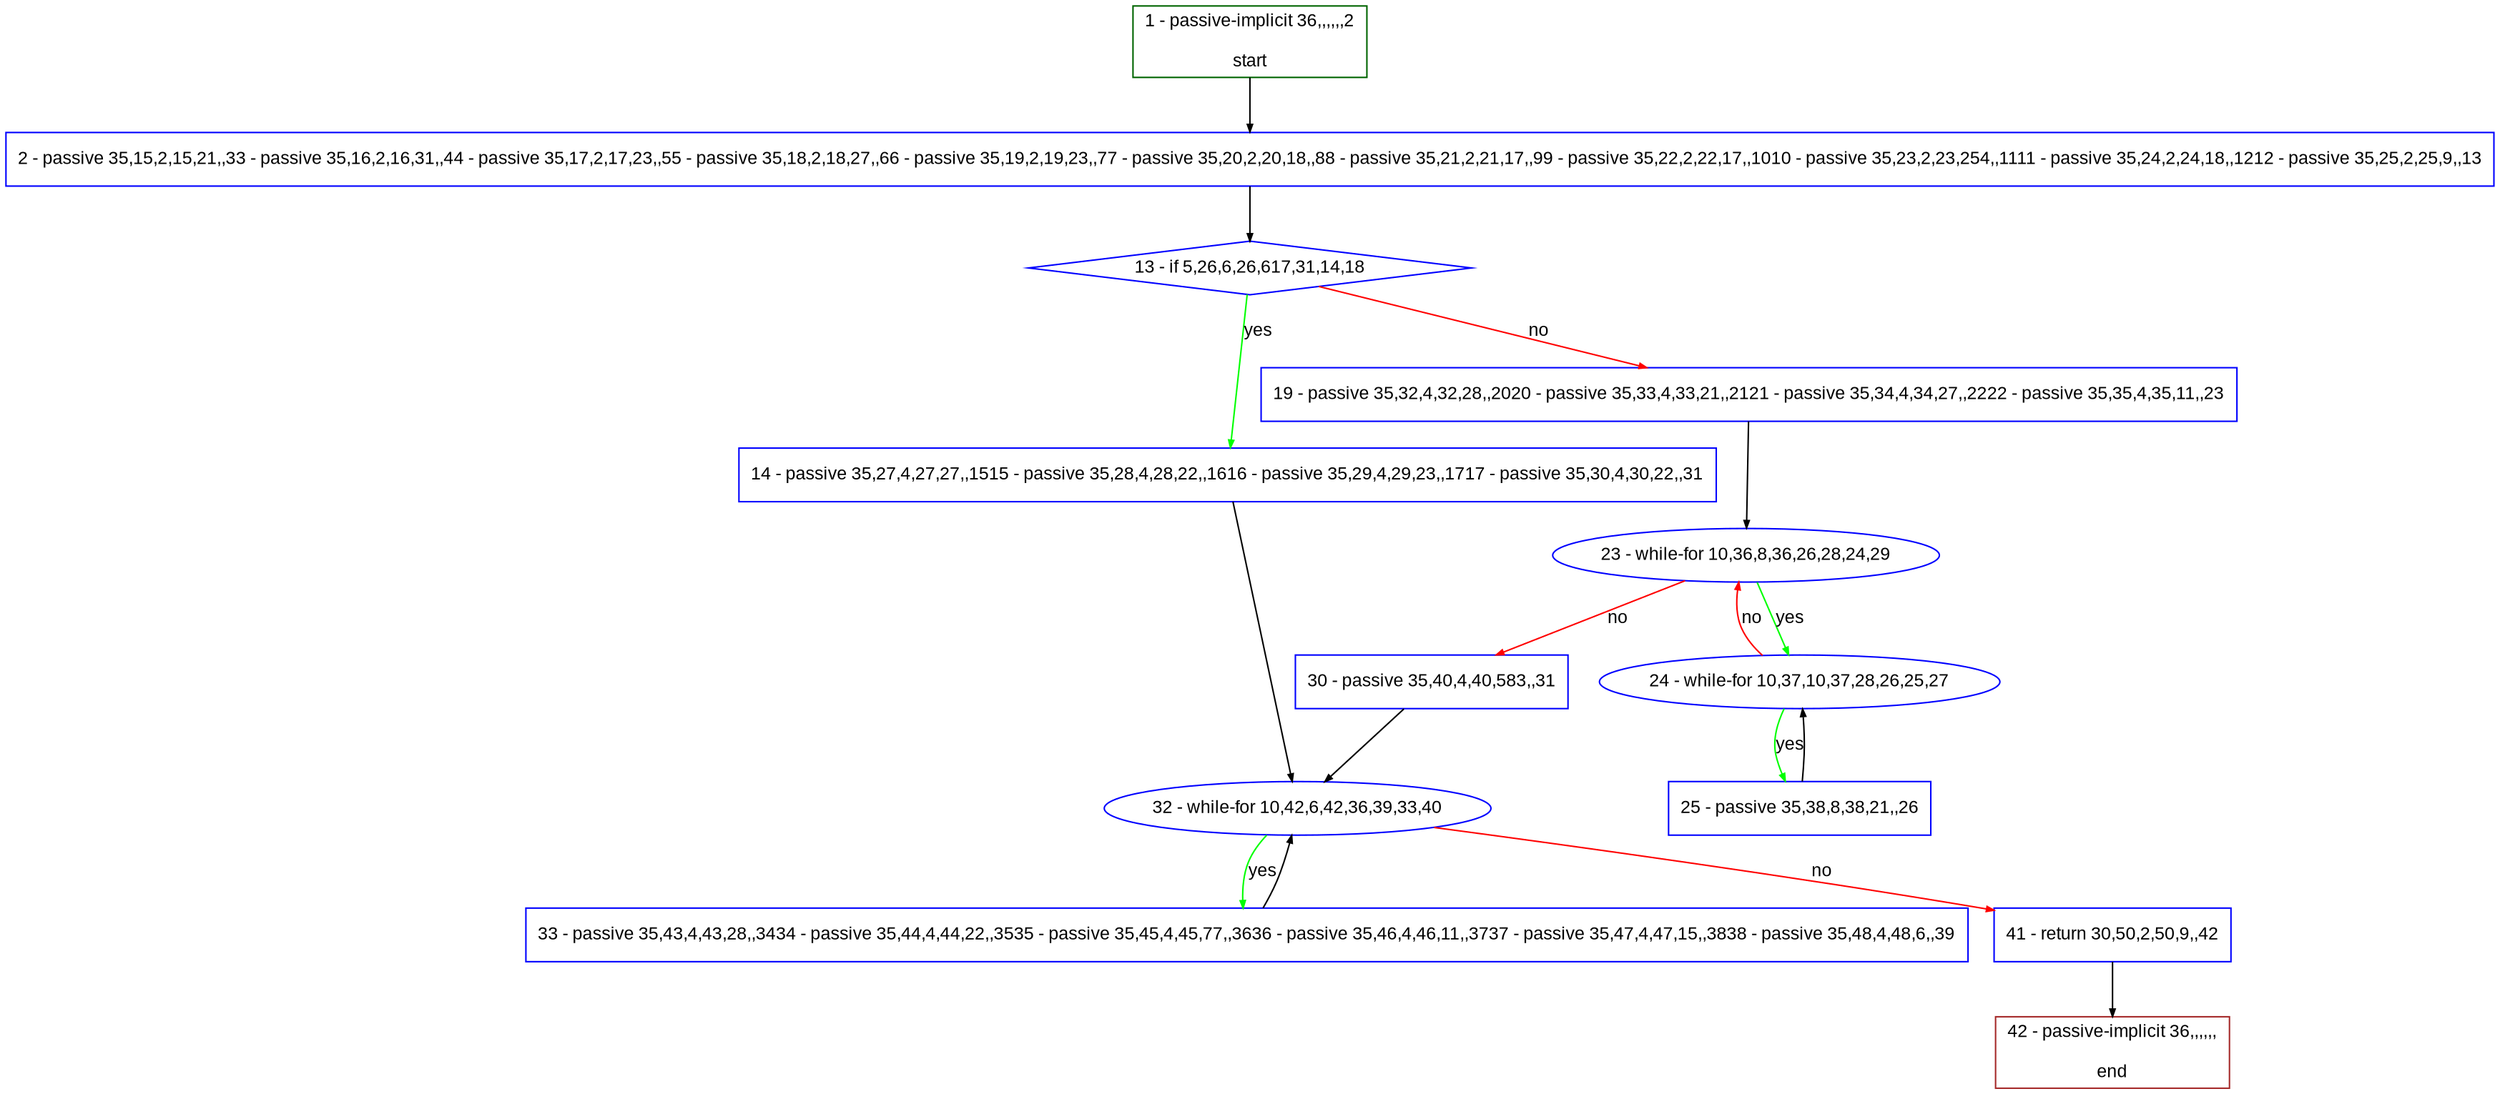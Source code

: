 digraph "" {
  graph [pack="true", label="", fontsize="12", packmode="clust", fontname="Arial", fillcolor="#FFFFCC", bgcolor="white", style="rounded,filled", compound="true"];
  node [node_initialized="no", label="", color="grey", fontsize="12", fillcolor="white", fontname="Arial", style="filled", shape="rectangle", compound="true", fixedsize="false"];
  edge [fontcolor="black", arrowhead="normal", arrowtail="none", arrowsize="0.5", ltail="", label="", color="black", fontsize="12", lhead="", fontname="Arial", dir="forward", compound="true"];
  __N1 [label="2 - passive 35,15,2,15,21,,33 - passive 35,16,2,16,31,,44 - passive 35,17,2,17,23,,55 - passive 35,18,2,18,27,,66 - passive 35,19,2,19,23,,77 - passive 35,20,2,20,18,,88 - passive 35,21,2,21,17,,99 - passive 35,22,2,22,17,,1010 - passive 35,23,2,23,254,,1111 - passive 35,24,2,24,18,,1212 - passive 35,25,2,25,9,,13", color="#0000ff", fillcolor="#ffffff", style="filled", shape="box"];
  __N2 [label="1 - passive-implicit 36,,,,,,2\n\nstart", color="#006400", fillcolor="#ffffff", style="filled", shape="box"];
  __N3 [label="13 - if 5,26,6,26,617,31,14,18", color="#0000ff", fillcolor="#ffffff", style="filled", shape="diamond"];
  __N4 [label="14 - passive 35,27,4,27,27,,1515 - passive 35,28,4,28,22,,1616 - passive 35,29,4,29,23,,1717 - passive 35,30,4,30,22,,31", color="#0000ff", fillcolor="#ffffff", style="filled", shape="box"];
  __N5 [label="19 - passive 35,32,4,32,28,,2020 - passive 35,33,4,33,21,,2121 - passive 35,34,4,34,27,,2222 - passive 35,35,4,35,11,,23", color="#0000ff", fillcolor="#ffffff", style="filled", shape="box"];
  __N6 [label="32 - while-for 10,42,6,42,36,39,33,40", color="#0000ff", fillcolor="#ffffff", style="filled", shape="oval"];
  __N7 [label="23 - while-for 10,36,8,36,26,28,24,29", color="#0000ff", fillcolor="#ffffff", style="filled", shape="oval"];
  __N8 [label="24 - while-for 10,37,10,37,28,26,25,27", color="#0000ff", fillcolor="#ffffff", style="filled", shape="oval"];
  __N9 [label="30 - passive 35,40,4,40,583,,31", color="#0000ff", fillcolor="#ffffff", style="filled", shape="box"];
  __N10 [label="25 - passive 35,38,8,38,21,,26", color="#0000ff", fillcolor="#ffffff", style="filled", shape="box"];
  __N11 [label="33 - passive 35,43,4,43,28,,3434 - passive 35,44,4,44,22,,3535 - passive 35,45,4,45,77,,3636 - passive 35,46,4,46,11,,3737 - passive 35,47,4,47,15,,3838 - passive 35,48,4,48,6,,39", color="#0000ff", fillcolor="#ffffff", style="filled", shape="box"];
  __N12 [label="41 - return 30,50,2,50,9,,42", color="#0000ff", fillcolor="#ffffff", style="filled", shape="box"];
  __N13 [label="42 - passive-implicit 36,,,,,,\n\nend", color="#a52a2a", fillcolor="#ffffff", style="filled", shape="box"];
  __N2 -> __N1 [arrowhead="normal", arrowtail="none", color="#000000", label="", dir="forward"];
  __N1 -> __N3 [arrowhead="normal", arrowtail="none", color="#000000", label="", dir="forward"];
  __N3 -> __N4 [arrowhead="normal", arrowtail="none", color="#00ff00", label="yes", dir="forward"];
  __N3 -> __N5 [arrowhead="normal", arrowtail="none", color="#ff0000", label="no", dir="forward"];
  __N4 -> __N6 [arrowhead="normal", arrowtail="none", color="#000000", label="", dir="forward"];
  __N5 -> __N7 [arrowhead="normal", arrowtail="none", color="#000000", label="", dir="forward"];
  __N7 -> __N8 [arrowhead="normal", arrowtail="none", color="#00ff00", label="yes", dir="forward"];
  __N8 -> __N7 [arrowhead="normal", arrowtail="none", color="#ff0000", label="no", dir="forward"];
  __N7 -> __N9 [arrowhead="normal", arrowtail="none", color="#ff0000", label="no", dir="forward"];
  __N8 -> __N10 [arrowhead="normal", arrowtail="none", color="#00ff00", label="yes", dir="forward"];
  __N10 -> __N8 [arrowhead="normal", arrowtail="none", color="#000000", label="", dir="forward"];
  __N9 -> __N6 [arrowhead="normal", arrowtail="none", color="#000000", label="", dir="forward"];
  __N6 -> __N11 [arrowhead="normal", arrowtail="none", color="#00ff00", label="yes", dir="forward"];
  __N11 -> __N6 [arrowhead="normal", arrowtail="none", color="#000000", label="", dir="forward"];
  __N6 -> __N12 [arrowhead="normal", arrowtail="none", color="#ff0000", label="no", dir="forward"];
  __N12 -> __N13 [arrowhead="normal", arrowtail="none", color="#000000", label="", dir="forward"];
}
